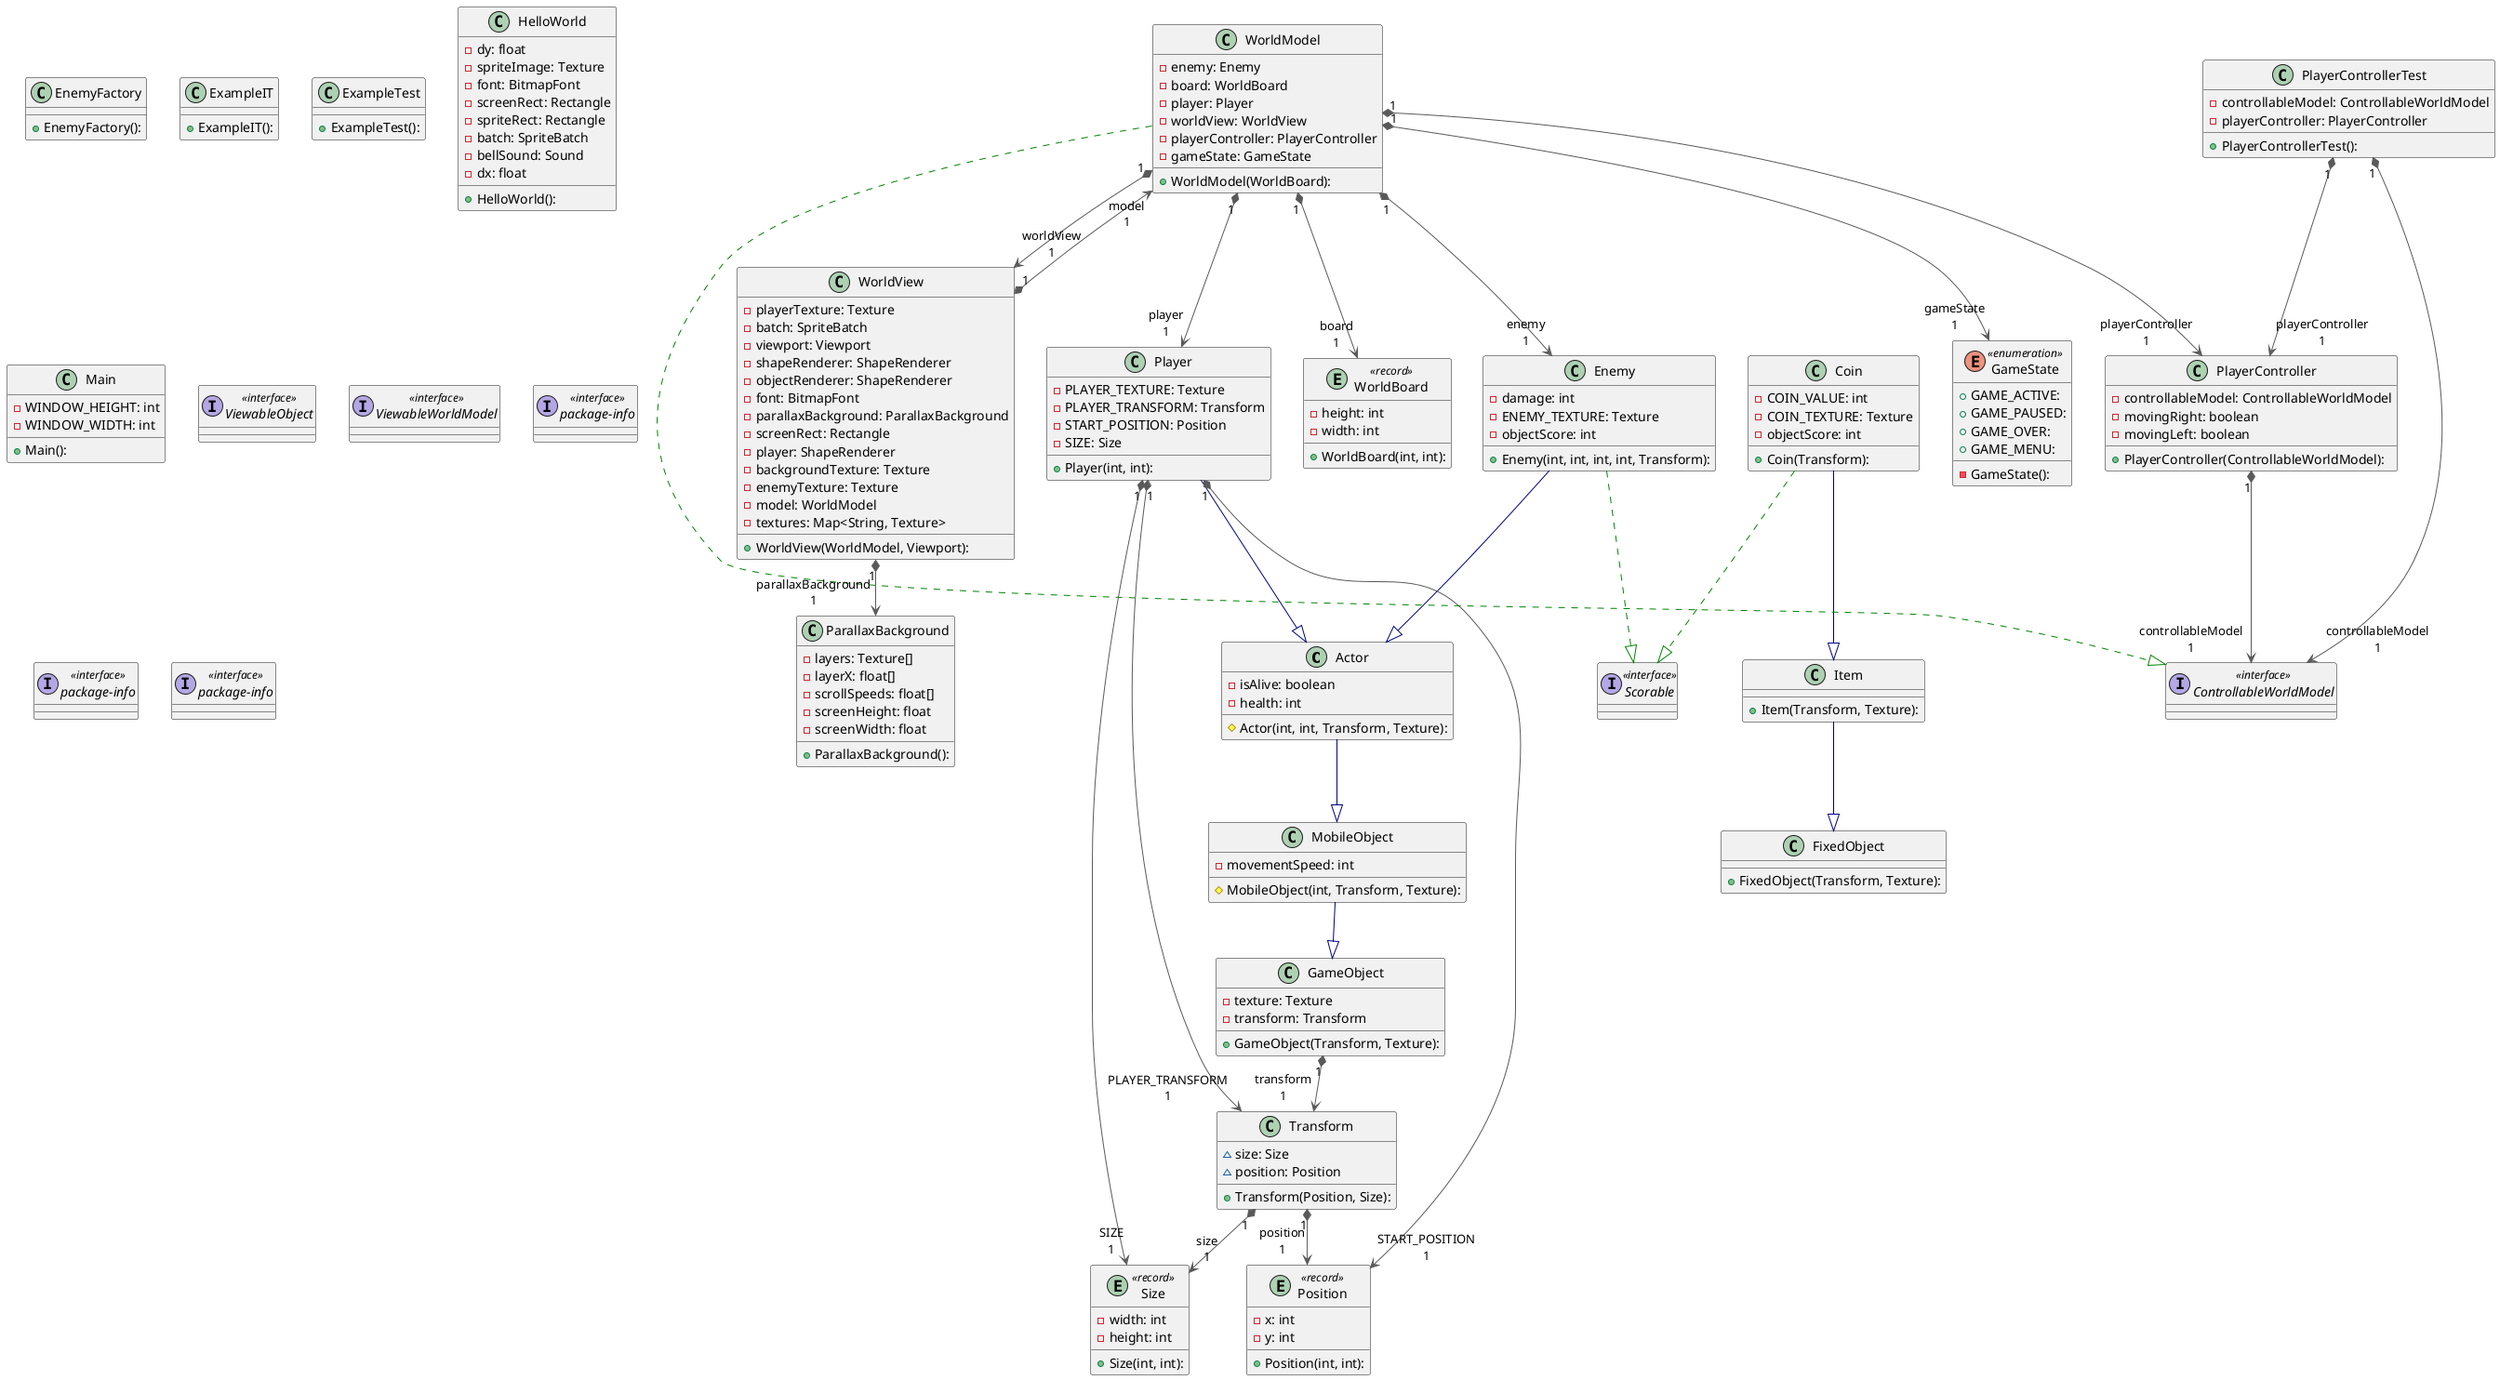 @startuml

class Actor {
  # Actor(int, int, Transform, Texture): 
  - isAlive: boolean
  - health: int
}
class Coin {
  + Coin(Transform): 
  - COIN_VALUE: int
  - COIN_TEXTURE: Texture
  - objectScore: int
}
interface ControllableWorldModel << interface >>
class Enemy {
  + Enemy(int, int, int, int, Transform): 
  - damage: int
  - ENEMY_TEXTURE: Texture
  - objectScore: int
}
class EnemyFactory {
  + EnemyFactory(): 
}
class ExampleIT {
  + ExampleIT(): 
}
class ExampleTest {
  + ExampleTest(): 
}
class FixedObject {
  + FixedObject(Transform, Texture): 
}
class GameObject {
  + GameObject(Transform, Texture): 
  - texture: Texture
  - transform: Transform
}
enum GameState << enumeration >> {
  - GameState(): 
  + GAME_ACTIVE: 
  + GAME_PAUSED: 
  + GAME_OVER: 
  + GAME_MENU: 
}
class HelloWorld {
  + HelloWorld(): 
  - dy: float
  - spriteImage: Texture
  - font: BitmapFont
  - screenRect: Rectangle
  - spriteRect: Rectangle
  - batch: SpriteBatch
  - bellSound: Sound
  - dx: float
}
class Item {
  + Item(Transform, Texture): 
}
class Main {
  + Main(): 
  - WINDOW_HEIGHT: int
  - WINDOW_WIDTH: int
}
class MobileObject {
  # MobileObject(int, Transform, Texture): 
  - movementSpeed: int
}
class ParallaxBackground {
  + ParallaxBackground(): 
  - layers: Texture[]
  - layerX: float[]
  - scrollSpeeds: float[]
  - screenHeight: float
  - screenWidth: float
}
class Player {
  + Player(int, int): 
  - PLAYER_TEXTURE: Texture
  - PLAYER_TRANSFORM: Transform
  - START_POSITION: Position
  - SIZE: Size
}
class PlayerController {
  + PlayerController(ControllableWorldModel): 
  - controllableModel: ControllableWorldModel
  - movingRight: boolean
  - movingLeft: boolean
}
class PlayerControllerTest {
  + PlayerControllerTest(): 
  - controllableModel: ControllableWorldModel
  - playerController: PlayerController
}
entity Position << record >> {
  + Position(int, int): 
  - x: int
  - y: int
}
interface Scorable << interface >>
entity Size << record >> {
  + Size(int, int): 
  - width: int
  - height: int
}
class Transform {
  + Transform(Position, Size): 
  ~ size: Size
  ~ position: Position
}
interface ViewableObject << interface >>
interface ViewableWorldModel << interface >>
entity WorldBoard << record >> {
  + WorldBoard(int, int): 
  - height: int
  - width: int
}
class WorldModel {
  + WorldModel(WorldBoard): 
  - enemy: Enemy
  - board: WorldBoard
  - player: Player
  - worldView: WorldView
  - playerController: PlayerController
  - gameState: GameState
}
class WorldView {
  + WorldView(WorldModel, Viewport): 
  - playerTexture: Texture
  - batch: SpriteBatch
  - viewport: Viewport
  - shapeRenderer: ShapeRenderer
  - objectRenderer: ShapeRenderer
  - font: BitmapFont
  - parallaxBackground: ParallaxBackground
  - screenRect: Rectangle
  - player: ShapeRenderer
  - backgroundTexture: Texture
  - enemyTexture: Texture
  - model: WorldModel
  - textures: Map<String, Texture>
}
interface node0 as "package-info" << interface >>
interface node1 as "package-info" << interface >>
interface node18 as "package-info" << interface >>

Actor                   -[#000082,plain]-^  MobileObject           
Coin                    -[#000082,plain]-^  Item                   
Coin                    -[#008200,dashed]-^  Scorable               
Enemy                   -[#000082,plain]-^  Actor                  
Enemy                   -[#008200,dashed]-^  Scorable               
GameObject             "1" *-[#595959,plain]-> "transform\n1" Transform              
Item                    -[#000082,plain]-^  FixedObject            
MobileObject            -[#000082,plain]-^  GameObject             
Player                  -[#000082,plain]-^  Actor                  
Player                 "1" *-[#595959,plain]-> "START_POSITION\n1" Position               
Player                 "1" *-[#595959,plain]-> "SIZE\n1" Size                   
Player                 "1" *-[#595959,plain]-> "PLAYER_TRANSFORM\n1" Transform              
PlayerController       "1" *-[#595959,plain]-> "controllableModel\n1" ControllableWorldModel 
PlayerControllerTest   "1" *-[#595959,plain]-> "controllableModel\n1" ControllableWorldModel 
PlayerControllerTest   "1" *-[#595959,plain]-> "playerController\n1" PlayerController       
Transform              "1" *-[#595959,plain]-> "position\n1" Position               
Transform              "1" *-[#595959,plain]-> "size\n1" Size                   
WorldModel              -[#008200,dashed]-^  ControllableWorldModel 
WorldModel             "1" *-[#595959,plain]-> "enemy\n1" Enemy                  
WorldModel             "1" *-[#595959,plain]-> "gameState\n1" GameState              
WorldModel             "1" *-[#595959,plain]-> "player\n1" Player                 
WorldModel             "1" *-[#595959,plain]-> "playerController\n1" PlayerController       
WorldModel             "1" *-[#595959,plain]-> "board\n1" WorldBoard             
WorldModel             "1" *-[#595959,plain]-> "worldView\n1" WorldView
WorldView              "1" *-[#595959,plain]-> "parallaxBackground\n1" ParallaxBackground     
WorldView              "1" *-[#595959,plain]-> "model\n1" WorldModel             
@enduml
